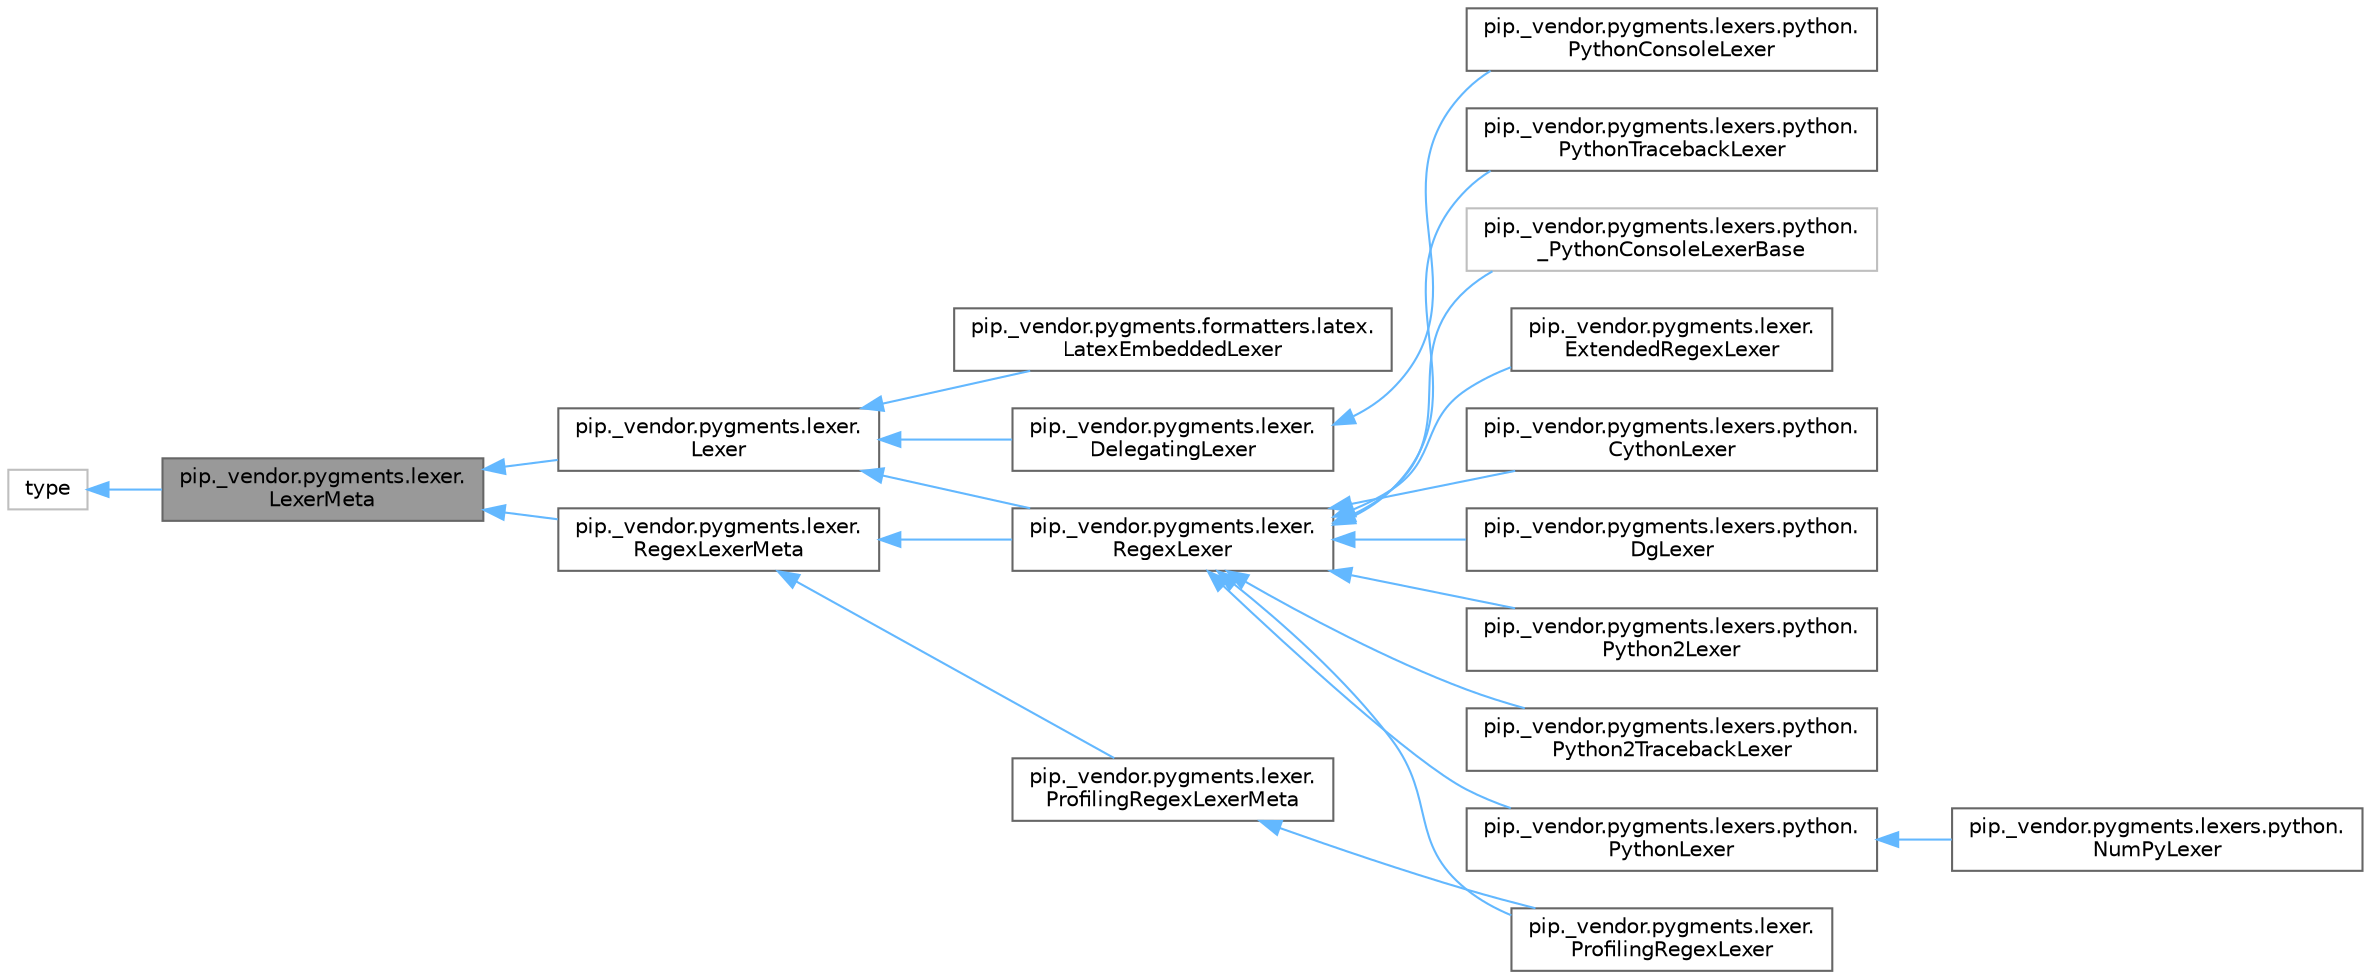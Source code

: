 digraph "pip._vendor.pygments.lexer.LexerMeta"
{
 // LATEX_PDF_SIZE
  bgcolor="transparent";
  edge [fontname=Helvetica,fontsize=10,labelfontname=Helvetica,labelfontsize=10];
  node [fontname=Helvetica,fontsize=10,shape=box,height=0.2,width=0.4];
  rankdir="LR";
  Node1 [id="Node000001",label="pip._vendor.pygments.lexer.\lLexerMeta",height=0.2,width=0.4,color="gray40", fillcolor="grey60", style="filled", fontcolor="black",tooltip=" "];
  Node2 -> Node1 [id="edge21_Node000001_Node000002",dir="back",color="steelblue1",style="solid",tooltip=" "];
  Node2 [id="Node000002",label="type",height=0.2,width=0.4,color="grey75", fillcolor="white", style="filled",tooltip=" "];
  Node1 -> Node3 [id="edge22_Node000001_Node000003",dir="back",color="steelblue1",style="solid",tooltip=" "];
  Node3 [id="Node000003",label="pip._vendor.pygments.lexer.\lLexer",height=0.2,width=0.4,color="gray40", fillcolor="white", style="filled",URL="$d4/db8/classpip_1_1__vendor_1_1pygments_1_1lexer_1_1Lexer.html",tooltip=" "];
  Node3 -> Node4 [id="edge23_Node000003_Node000004",dir="back",color="steelblue1",style="solid",tooltip=" "];
  Node4 [id="Node000004",label="pip._vendor.pygments.formatters.latex.\lLatexEmbeddedLexer",height=0.2,width=0.4,color="gray40", fillcolor="white", style="filled",URL="$d1/df0/classpip_1_1__vendor_1_1pygments_1_1formatters_1_1latex_1_1LatexEmbeddedLexer.html",tooltip=" "];
  Node3 -> Node5 [id="edge24_Node000003_Node000005",dir="back",color="steelblue1",style="solid",tooltip=" "];
  Node5 [id="Node000005",label="pip._vendor.pygments.lexer.\lDelegatingLexer",height=0.2,width=0.4,color="gray40", fillcolor="white", style="filled",URL="$dd/dc3/classpip_1_1__vendor_1_1pygments_1_1lexer_1_1DelegatingLexer.html",tooltip=" "];
  Node5 -> Node6 [id="edge25_Node000005_Node000006",dir="back",color="steelblue1",style="solid",tooltip=" "];
  Node6 [id="Node000006",label="pip._vendor.pygments.lexers.python.\lPythonConsoleLexer",height=0.2,width=0.4,color="gray40", fillcolor="white", style="filled",URL="$da/d03/classpip_1_1__vendor_1_1pygments_1_1lexers_1_1python_1_1PythonConsoleLexer.html",tooltip=" "];
  Node3 -> Node7 [id="edge26_Node000003_Node000007",dir="back",color="steelblue1",style="solid",tooltip=" "];
  Node7 [id="Node000007",label="pip._vendor.pygments.lexer.\lRegexLexer",height=0.2,width=0.4,color="gray40", fillcolor="white", style="filled",URL="$d0/d76/classpip_1_1__vendor_1_1pygments_1_1lexer_1_1RegexLexer.html",tooltip=" "];
  Node7 -> Node8 [id="edge27_Node000007_Node000008",dir="back",color="steelblue1",style="solid",tooltip=" "];
  Node8 [id="Node000008",label="pip._vendor.pygments.lexer.\lExtendedRegexLexer",height=0.2,width=0.4,color="gray40", fillcolor="white", style="filled",URL="$d9/d85/classpip_1_1__vendor_1_1pygments_1_1lexer_1_1ExtendedRegexLexer.html",tooltip=" "];
  Node7 -> Node9 [id="edge28_Node000007_Node000009",dir="back",color="steelblue1",style="solid",tooltip=" "];
  Node9 [id="Node000009",label="pip._vendor.pygments.lexer.\lProfilingRegexLexer",height=0.2,width=0.4,color="gray40", fillcolor="white", style="filled",URL="$df/dad/classpip_1_1__vendor_1_1pygments_1_1lexer_1_1ProfilingRegexLexer.html",tooltip=" "];
  Node7 -> Node10 [id="edge29_Node000007_Node000010",dir="back",color="steelblue1",style="solid",tooltip=" "];
  Node10 [id="Node000010",label="pip._vendor.pygments.lexers.python.\lCythonLexer",height=0.2,width=0.4,color="gray40", fillcolor="white", style="filled",URL="$d8/d17/classpip_1_1__vendor_1_1pygments_1_1lexers_1_1python_1_1CythonLexer.html",tooltip=" "];
  Node7 -> Node11 [id="edge30_Node000007_Node000011",dir="back",color="steelblue1",style="solid",tooltip=" "];
  Node11 [id="Node000011",label="pip._vendor.pygments.lexers.python.\lDgLexer",height=0.2,width=0.4,color="gray40", fillcolor="white", style="filled",URL="$d9/db9/classpip_1_1__vendor_1_1pygments_1_1lexers_1_1python_1_1DgLexer.html",tooltip=" "];
  Node7 -> Node12 [id="edge31_Node000007_Node000012",dir="back",color="steelblue1",style="solid",tooltip=" "];
  Node12 [id="Node000012",label="pip._vendor.pygments.lexers.python.\lPython2Lexer",height=0.2,width=0.4,color="gray40", fillcolor="white", style="filled",URL="$dd/d35/classpip_1_1__vendor_1_1pygments_1_1lexers_1_1python_1_1Python2Lexer.html",tooltip=" "];
  Node7 -> Node13 [id="edge32_Node000007_Node000013",dir="back",color="steelblue1",style="solid",tooltip=" "];
  Node13 [id="Node000013",label="pip._vendor.pygments.lexers.python.\lPython2TracebackLexer",height=0.2,width=0.4,color="gray40", fillcolor="white", style="filled",URL="$d1/d38/classpip_1_1__vendor_1_1pygments_1_1lexers_1_1python_1_1Python2TracebackLexer.html",tooltip=" "];
  Node7 -> Node14 [id="edge33_Node000007_Node000014",dir="back",color="steelblue1",style="solid",tooltip=" "];
  Node14 [id="Node000014",label="pip._vendor.pygments.lexers.python.\lPythonLexer",height=0.2,width=0.4,color="gray40", fillcolor="white", style="filled",URL="$d9/db8/classpip_1_1__vendor_1_1pygments_1_1lexers_1_1python_1_1PythonLexer.html",tooltip=" "];
  Node14 -> Node15 [id="edge34_Node000014_Node000015",dir="back",color="steelblue1",style="solid",tooltip=" "];
  Node15 [id="Node000015",label="pip._vendor.pygments.lexers.python.\lNumPyLexer",height=0.2,width=0.4,color="gray40", fillcolor="white", style="filled",URL="$d9/d97/classpip_1_1__vendor_1_1pygments_1_1lexers_1_1python_1_1NumPyLexer.html",tooltip=" "];
  Node7 -> Node16 [id="edge35_Node000007_Node000016",dir="back",color="steelblue1",style="solid",tooltip=" "];
  Node16 [id="Node000016",label="pip._vendor.pygments.lexers.python.\lPythonTracebackLexer",height=0.2,width=0.4,color="gray40", fillcolor="white", style="filled",URL="$d3/d92/classpip_1_1__vendor_1_1pygments_1_1lexers_1_1python_1_1PythonTracebackLexer.html",tooltip=" "];
  Node7 -> Node17 [id="edge36_Node000007_Node000017",dir="back",color="steelblue1",style="solid",tooltip=" "];
  Node17 [id="Node000017",label="pip._vendor.pygments.lexers.python.\l_PythonConsoleLexerBase",height=0.2,width=0.4,color="grey75", fillcolor="white", style="filled",URL="$db/d36/classpip_1_1__vendor_1_1pygments_1_1lexers_1_1python_1_1__PythonConsoleLexerBase.html",tooltip=" "];
  Node1 -> Node18 [id="edge37_Node000001_Node000018",dir="back",color="steelblue1",style="solid",tooltip=" "];
  Node18 [id="Node000018",label="pip._vendor.pygments.lexer.\lRegexLexerMeta",height=0.2,width=0.4,color="gray40", fillcolor="white", style="filled",URL="$da/da0/classpip_1_1__vendor_1_1pygments_1_1lexer_1_1RegexLexerMeta.html",tooltip=" "];
  Node18 -> Node19 [id="edge38_Node000018_Node000019",dir="back",color="steelblue1",style="solid",tooltip=" "];
  Node19 [id="Node000019",label="pip._vendor.pygments.lexer.\lProfilingRegexLexerMeta",height=0.2,width=0.4,color="gray40", fillcolor="white", style="filled",URL="$d0/d07/classpip_1_1__vendor_1_1pygments_1_1lexer_1_1ProfilingRegexLexerMeta.html",tooltip=" "];
  Node19 -> Node9 [id="edge39_Node000019_Node000009",dir="back",color="steelblue1",style="solid",tooltip=" "];
  Node18 -> Node7 [id="edge40_Node000018_Node000007",dir="back",color="steelblue1",style="solid",tooltip=" "];
}
